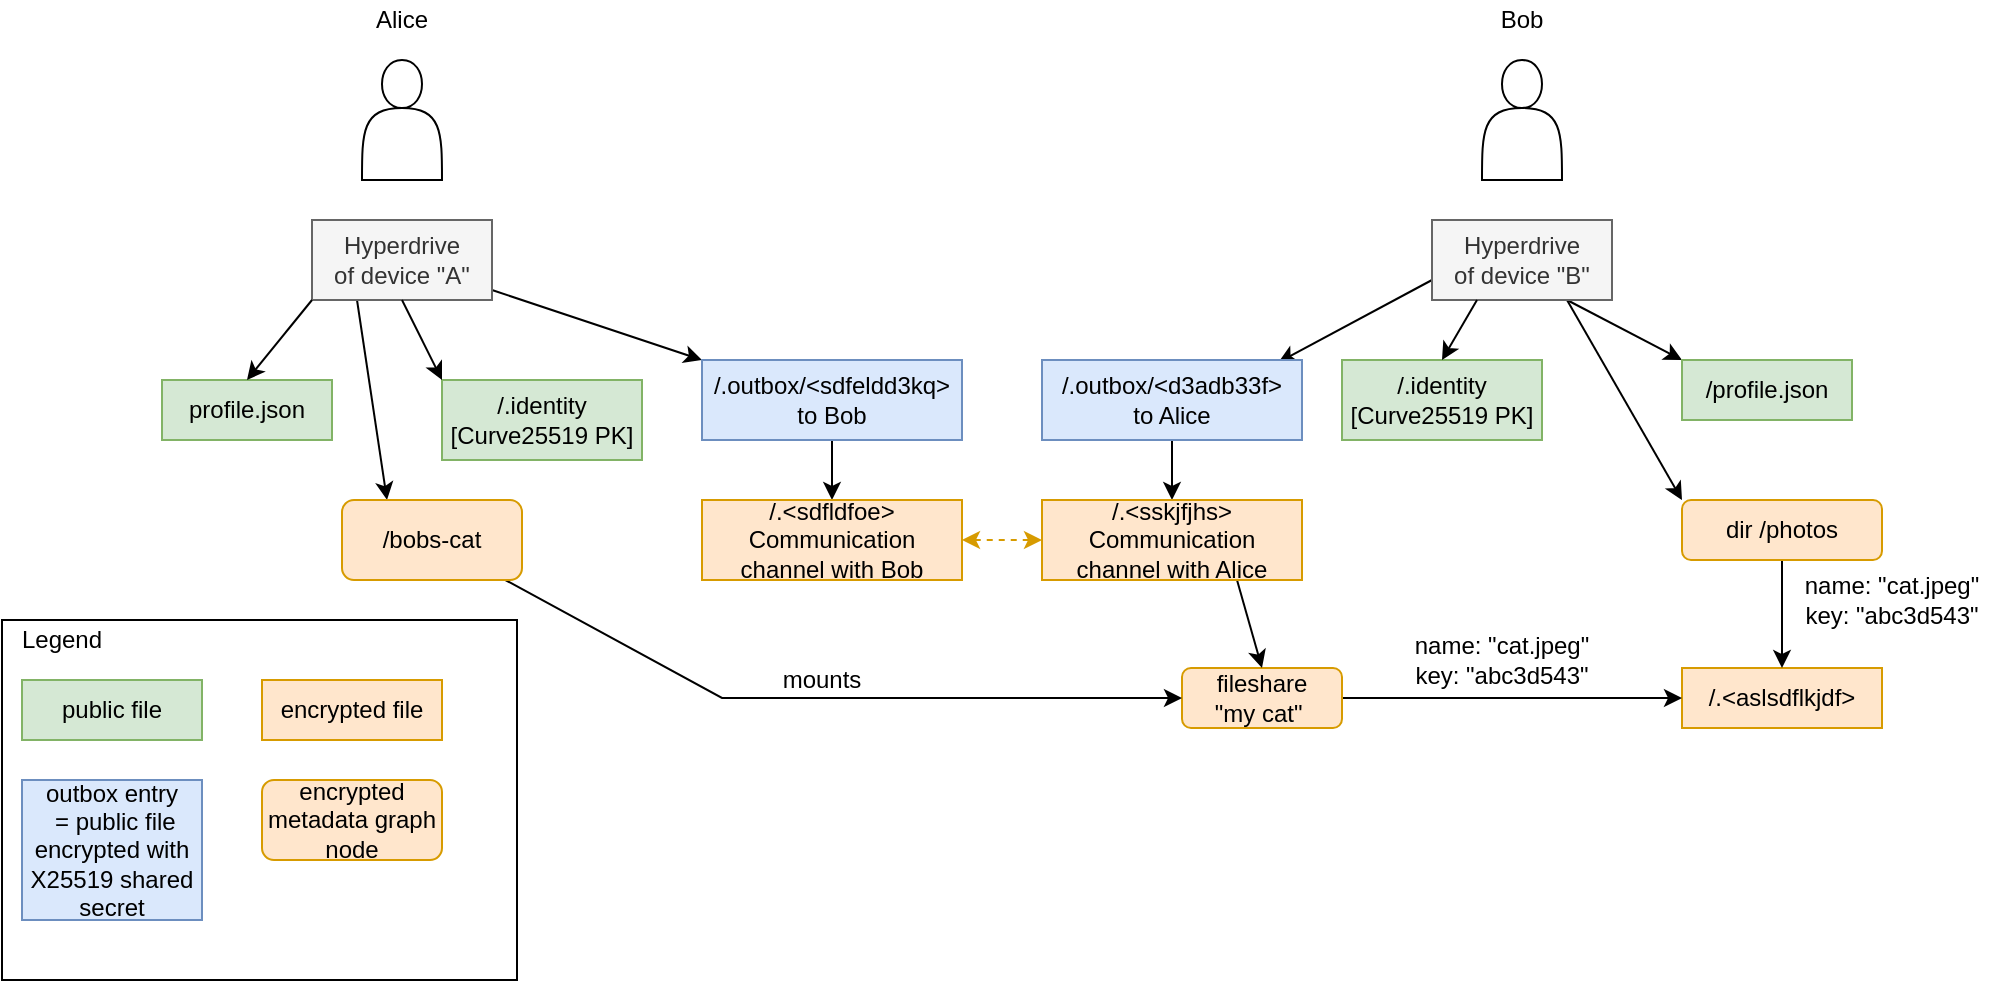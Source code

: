 <mxfile version="13.7.5" type="device"><diagram id="OZSIFJUl3OwpJT14ioWm" name="Seite-1"><mxGraphModel dx="1038" dy="631" grid="1" gridSize="10" guides="1" tooltips="1" connect="1" arrows="1" fold="1" page="1" pageScale="1" pageWidth="1169" pageHeight="827" math="0" shadow="0"><root><mxCell id="0"/><mxCell id="1" parent="0"/><mxCell id="70dGHtcq35cBtsolttb3-1" style="rounded=0;orthogonalLoop=1;jettySize=auto;html=1;entryX=0;entryY=0;entryDx=0;entryDy=0;" edge="1" parent="1" source="_5LX4TDwZvrPPCsUqaEK-6" target="AFYe-lR3u7-6ef5i91NI-43"><mxGeometry relative="1" as="geometry"/></mxCell><mxCell id="70dGHtcq35cBtsolttb3-3" style="edgeStyle=none;rounded=0;orthogonalLoop=1;jettySize=auto;html=1;entryX=0.25;entryY=0;entryDx=0;entryDy=0;exitX=0.25;exitY=1;exitDx=0;exitDy=0;" edge="1" parent="1" source="_5LX4TDwZvrPPCsUqaEK-6" target="70dGHtcq35cBtsolttb3-2"><mxGeometry relative="1" as="geometry"/></mxCell><mxCell id="_5LX4TDwZvrPPCsUqaEK-6" value="Hyperdrive&lt;br&gt;of device &quot;A&quot;" style="rounded=0;whiteSpace=wrap;html=1;fillColor=#f5f5f5;strokeColor=#666666;fontColor=#333333;" parent="1" vertex="1"><mxGeometry x="195" y="160" width="90" height="40" as="geometry"/></mxCell><mxCell id="AFYe-lR3u7-6ef5i91NI-1" value="" style="shape=actor;whiteSpace=wrap;html=1;" parent="1" vertex="1"><mxGeometry x="220" y="80" width="40" height="60" as="geometry"/></mxCell><mxCell id="AFYe-lR3u7-6ef5i91NI-2" value="" style="shape=actor;whiteSpace=wrap;html=1;" parent="1" vertex="1"><mxGeometry x="780" y="80" width="40" height="60" as="geometry"/></mxCell><mxCell id="AFYe-lR3u7-6ef5i91NI-3" value="Alice" style="text;html=1;strokeColor=none;fillColor=none;align=center;verticalAlign=middle;whiteSpace=wrap;rounded=0;" parent="1" vertex="1"><mxGeometry x="220" y="50" width="40" height="20" as="geometry"/></mxCell><mxCell id="AFYe-lR3u7-6ef5i91NI-4" value="Bob" style="text;html=1;strokeColor=none;fillColor=none;align=center;verticalAlign=middle;whiteSpace=wrap;rounded=0;" parent="1" vertex="1"><mxGeometry x="780" y="50" width="40" height="20" as="geometry"/></mxCell><mxCell id="AFYe-lR3u7-6ef5i91NI-8" value="/.identity&lt;br&gt;[Curve25519 PK]" style="rounded=0;whiteSpace=wrap;html=1;fillColor=#d5e8d4;strokeColor=#82b366;" parent="1" vertex="1"><mxGeometry x="260" y="240" width="100" height="40" as="geometry"/></mxCell><mxCell id="AFYe-lR3u7-6ef5i91NI-10" value="" style="endArrow=classic;html=1;exitX=0.5;exitY=1;exitDx=0;exitDy=0;entryX=0;entryY=0;entryDx=0;entryDy=0;" parent="1" source="_5LX4TDwZvrPPCsUqaEK-6" target="AFYe-lR3u7-6ef5i91NI-8" edge="1"><mxGeometry width="50" height="50" relative="1" as="geometry"><mxPoint x="510" y="340" as="sourcePoint"/><mxPoint x="560" y="290" as="targetPoint"/></mxGeometry></mxCell><mxCell id="AFYe-lR3u7-6ef5i91NI-12" value="profile.json" style="rounded=0;whiteSpace=wrap;html=1;fillColor=#d5e8d4;strokeColor=#82b366;" parent="1" vertex="1"><mxGeometry x="120" y="240" width="85" height="30" as="geometry"/></mxCell><mxCell id="AFYe-lR3u7-6ef5i91NI-13" value="" style="endArrow=classic;html=1;entryX=0.5;entryY=0;entryDx=0;entryDy=0;exitX=0;exitY=1;exitDx=0;exitDy=0;" parent="1" source="_5LX4TDwZvrPPCsUqaEK-6" target="AFYe-lR3u7-6ef5i91NI-12" edge="1"><mxGeometry width="50" height="50" relative="1" as="geometry"><mxPoint x="190" y="200" as="sourcePoint"/><mxPoint x="560" y="270" as="targetPoint"/></mxGeometry></mxCell><mxCell id="AFYe-lR3u7-6ef5i91NI-21" style="rounded=0;orthogonalLoop=1;jettySize=auto;html=1;exitX=0;exitY=0.75;exitDx=0;exitDy=0;entryX=0.909;entryY=0.03;entryDx=0;entryDy=0;entryPerimeter=0;" parent="1" source="AFYe-lR3u7-6ef5i91NI-14" target="AFYe-lR3u7-6ef5i91NI-19" edge="1"><mxGeometry relative="1" as="geometry"/></mxCell><mxCell id="AFYe-lR3u7-6ef5i91NI-25" style="edgeStyle=none;rounded=0;orthogonalLoop=1;jettySize=auto;html=1;entryX=0;entryY=0;entryDx=0;entryDy=0;exitX=0.75;exitY=1;exitDx=0;exitDy=0;" parent="1" source="AFYe-lR3u7-6ef5i91NI-14" target="AFYe-lR3u7-6ef5i91NI-18" edge="1"><mxGeometry relative="1" as="geometry"><mxPoint x="820" y="200" as="sourcePoint"/></mxGeometry></mxCell><mxCell id="AFYe-lR3u7-6ef5i91NI-26" style="edgeStyle=none;rounded=0;orthogonalLoop=1;jettySize=auto;html=1;exitX=0.75;exitY=1;exitDx=0;exitDy=0;entryX=0;entryY=0;entryDx=0;entryDy=0;" parent="1" source="AFYe-lR3u7-6ef5i91NI-14" target="AFYe-lR3u7-6ef5i91NI-24" edge="1"><mxGeometry relative="1" as="geometry"/></mxCell><mxCell id="AFYe-lR3u7-6ef5i91NI-14" value="Hyperdrive&lt;br&gt;of device &quot;B&quot;" style="rounded=0;whiteSpace=wrap;html=1;fillColor=#f5f5f5;strokeColor=#666666;fontColor=#333333;" parent="1" vertex="1"><mxGeometry x="755" y="160" width="90" height="40" as="geometry"/></mxCell><mxCell id="AFYe-lR3u7-6ef5i91NI-15" value="/.identity&lt;br&gt;[Curve25519 PK]" style="rounded=0;whiteSpace=wrap;html=1;fillColor=#d5e8d4;strokeColor=#82b366;" parent="1" vertex="1"><mxGeometry x="710" y="230" width="100" height="40" as="geometry"/></mxCell><mxCell id="AFYe-lR3u7-6ef5i91NI-16" value="" style="endArrow=classic;html=1;exitX=0.25;exitY=1;exitDx=0;exitDy=0;entryX=0.5;entryY=0;entryDx=0;entryDy=0;" parent="1" source="AFYe-lR3u7-6ef5i91NI-14" target="AFYe-lR3u7-6ef5i91NI-15" edge="1"><mxGeometry width="50" height="50" relative="1" as="geometry"><mxPoint x="510" y="320" as="sourcePoint"/><mxPoint x="560" y="270" as="targetPoint"/></mxGeometry></mxCell><mxCell id="AFYe-lR3u7-6ef5i91NI-17" value="/.&amp;lt;aslsdflkjdf&amp;gt;" style="rounded=0;whiteSpace=wrap;html=1;fillColor=#ffe6cc;strokeColor=#d79b00;" parent="1" vertex="1"><mxGeometry x="880" y="384" width="100" height="30" as="geometry"/></mxCell><mxCell id="AFYe-lR3u7-6ef5i91NI-18" value="/profile.json" style="rounded=0;whiteSpace=wrap;html=1;fillColor=#d5e8d4;strokeColor=#82b366;" parent="1" vertex="1"><mxGeometry x="880" y="230" width="85" height="30" as="geometry"/></mxCell><mxCell id="AFYe-lR3u7-6ef5i91NI-41" style="edgeStyle=none;rounded=0;orthogonalLoop=1;jettySize=auto;html=1;exitX=0.5;exitY=1;exitDx=0;exitDy=0;entryX=0.5;entryY=0;entryDx=0;entryDy=0;" parent="1" source="AFYe-lR3u7-6ef5i91NI-19" target="AFYe-lR3u7-6ef5i91NI-40" edge="1"><mxGeometry relative="1" as="geometry"/></mxCell><mxCell id="AFYe-lR3u7-6ef5i91NI-19" value="/.outbox/&amp;lt;d3adb33f&amp;gt;&lt;br&gt;to Alice" style="rounded=0;whiteSpace=wrap;html=1;fillColor=#dae8fc;strokeColor=#6c8ebf;" parent="1" vertex="1"><mxGeometry x="560" y="230" width="130" height="40" as="geometry"/></mxCell><mxCell id="AFYe-lR3u7-6ef5i91NI-28" style="edgeStyle=none;rounded=0;orthogonalLoop=1;jettySize=auto;html=1;exitX=1;exitY=0.5;exitDx=0;exitDy=0;entryX=0;entryY=0.5;entryDx=0;entryDy=0;" parent="1" source="AFYe-lR3u7-6ef5i91NI-22" target="AFYe-lR3u7-6ef5i91NI-17" edge="1"><mxGeometry relative="1" as="geometry"/></mxCell><mxCell id="AFYe-lR3u7-6ef5i91NI-22" value="fileshare &lt;br&gt;&quot;my cat&quot;&amp;nbsp;" style="rounded=1;whiteSpace=wrap;html=1;fillColor=#ffe6cc;strokeColor=#d79b00;" parent="1" vertex="1"><mxGeometry x="630" y="384" width="80" height="30" as="geometry"/></mxCell><mxCell id="AFYe-lR3u7-6ef5i91NI-27" style="edgeStyle=none;rounded=0;orthogonalLoop=1;jettySize=auto;html=1;exitX=0.5;exitY=1;exitDx=0;exitDy=0;entryX=0.5;entryY=0;entryDx=0;entryDy=0;" parent="1" source="AFYe-lR3u7-6ef5i91NI-24" target="AFYe-lR3u7-6ef5i91NI-17" edge="1"><mxGeometry relative="1" as="geometry"/></mxCell><mxCell id="AFYe-lR3u7-6ef5i91NI-24" value="dir /photos" style="rounded=1;whiteSpace=wrap;html=1;fillColor=#ffe6cc;strokeColor=#d79b00;" parent="1" vertex="1"><mxGeometry x="880" y="300" width="100" height="30" as="geometry"/></mxCell><mxCell id="AFYe-lR3u7-6ef5i91NI-30" value="name: &quot;cat.jpeg&quot;&lt;br&gt;key: &quot;abc3d543&quot;" style="text;html=1;strokeColor=none;fillColor=none;align=center;verticalAlign=middle;whiteSpace=wrap;rounded=0;" parent="1" vertex="1"><mxGeometry x="930" y="340" width="110" height="20" as="geometry"/></mxCell><mxCell id="AFYe-lR3u7-6ef5i91NI-31" value="name: &quot;cat.jpeg&quot;&lt;br&gt;key: &quot;abc3d543&quot;" style="text;html=1;strokeColor=none;fillColor=none;align=center;verticalAlign=middle;whiteSpace=wrap;rounded=0;" parent="1" vertex="1"><mxGeometry x="735" y="370" width="110" height="20" as="geometry"/></mxCell><mxCell id="AFYe-lR3u7-6ef5i91NI-42" style="edgeStyle=none;rounded=0;orthogonalLoop=1;jettySize=auto;html=1;exitX=0.75;exitY=1;exitDx=0;exitDy=0;entryX=0.5;entryY=0;entryDx=0;entryDy=0;" parent="1" source="AFYe-lR3u7-6ef5i91NI-40" target="AFYe-lR3u7-6ef5i91NI-22" edge="1"><mxGeometry relative="1" as="geometry"/></mxCell><mxCell id="AFYe-lR3u7-6ef5i91NI-40" value="/.&amp;lt;sskjfjhs&amp;gt;&lt;br&gt;Communication channel with Alice" style="rounded=0;whiteSpace=wrap;html=1;fillColor=#ffe6cc;strokeColor=#d79b00;" parent="1" vertex="1"><mxGeometry x="560" y="300" width="130" height="40" as="geometry"/></mxCell><mxCell id="AFYe-lR3u7-6ef5i91NI-47" style="edgeStyle=none;rounded=0;orthogonalLoop=1;jettySize=auto;html=1;exitX=0.5;exitY=1;exitDx=0;exitDy=0;entryX=0.5;entryY=0;entryDx=0;entryDy=0;" parent="1" source="AFYe-lR3u7-6ef5i91NI-43" target="AFYe-lR3u7-6ef5i91NI-45" edge="1"><mxGeometry relative="1" as="geometry"/></mxCell><mxCell id="AFYe-lR3u7-6ef5i91NI-43" value="/.outbox/&amp;lt;sdfeldd3kq&amp;gt;&lt;br&gt;to Bob" style="rounded=0;whiteSpace=wrap;html=1;fillColor=#dae8fc;strokeColor=#6c8ebf;" parent="1" vertex="1"><mxGeometry x="390" y="230" width="130" height="40" as="geometry"/></mxCell><mxCell id="AFYe-lR3u7-6ef5i91NI-45" value="/.&amp;lt;sdfldfoe&amp;gt;&lt;br&gt;Communication channel with Bob" style="rounded=0;whiteSpace=wrap;html=1;fillColor=#ffe6cc;strokeColor=#d79b00;" parent="1" vertex="1"><mxGeometry x="390" y="300" width="130" height="40" as="geometry"/></mxCell><mxCell id="AFYe-lR3u7-6ef5i91NI-46" value="" style="endArrow=classic;startArrow=classic;html=1;exitX=1;exitY=0.5;exitDx=0;exitDy=0;entryX=0;entryY=0.5;entryDx=0;entryDy=0;dashed=1;fillColor=#ffe6cc;strokeColor=#d79b00;" parent="1" source="AFYe-lR3u7-6ef5i91NI-45" target="AFYe-lR3u7-6ef5i91NI-40" edge="1"><mxGeometry width="50" height="50" relative="1" as="geometry"><mxPoint x="510" y="250" as="sourcePoint"/><mxPoint x="560" y="200" as="targetPoint"/></mxGeometry></mxCell><mxCell id="AFYe-lR3u7-6ef5i91NI-50" value="public file" style="rounded=0;whiteSpace=wrap;html=1;fillColor=#d5e8d4;strokeColor=#82b366;" parent="1" vertex="1"><mxGeometry x="50" y="390" width="90" height="30" as="geometry"/></mxCell><mxCell id="AFYe-lR3u7-6ef5i91NI-52" value="encrypted file" style="rounded=0;whiteSpace=wrap;html=1;fillColor=#ffe6cc;strokeColor=#d79b00;" parent="1" vertex="1"><mxGeometry x="170" y="390" width="90" height="30" as="geometry"/></mxCell><mxCell id="AFYe-lR3u7-6ef5i91NI-53" value="encrypted metadata graph node" style="rounded=1;whiteSpace=wrap;html=1;fillColor=#ffe6cc;strokeColor=#d79b00;" parent="1" vertex="1"><mxGeometry x="170" y="440" width="90" height="40" as="geometry"/></mxCell><mxCell id="AFYe-lR3u7-6ef5i91NI-54" value="Legend" style="text;html=1;strokeColor=none;fillColor=none;align=center;verticalAlign=middle;whiteSpace=wrap;rounded=0;" parent="1" vertex="1"><mxGeometry x="50" y="360" width="40" height="20" as="geometry"/></mxCell><mxCell id="AFYe-lR3u7-6ef5i91NI-55" value="outbox entry&lt;br&gt;&amp;nbsp;= public file encrypted with X25519 shared secret" style="rounded=0;whiteSpace=wrap;html=1;fillColor=#dae8fc;strokeColor=#6c8ebf;" parent="1" vertex="1"><mxGeometry x="50" y="440" width="90" height="70" as="geometry"/></mxCell><mxCell id="AFYe-lR3u7-6ef5i91NI-56" value="" style="rounded=0;whiteSpace=wrap;html=1;fillColor=none;" parent="1" vertex="1"><mxGeometry x="40" y="360" width="257.5" height="180" as="geometry"/></mxCell><mxCell id="70dGHtcq35cBtsolttb3-4" style="edgeStyle=none;rounded=0;orthogonalLoop=1;jettySize=auto;html=1;entryX=0;entryY=0.5;entryDx=0;entryDy=0;" edge="1" parent="1" source="70dGHtcq35cBtsolttb3-2" target="AFYe-lR3u7-6ef5i91NI-22"><mxGeometry relative="1" as="geometry"><Array as="points"><mxPoint x="400" y="399"/></Array></mxGeometry></mxCell><mxCell id="70dGHtcq35cBtsolttb3-2" value="/bobs-cat" style="rounded=1;whiteSpace=wrap;html=1;fillColor=#ffe6cc;strokeColor=#d79b00;" vertex="1" parent="1"><mxGeometry x="210" y="300" width="90" height="40" as="geometry"/></mxCell><mxCell id="70dGHtcq35cBtsolttb3-5" value="mounts" style="text;html=1;strokeColor=none;fillColor=none;align=center;verticalAlign=middle;whiteSpace=wrap;rounded=0;" vertex="1" parent="1"><mxGeometry x="430" y="380" width="40" height="20" as="geometry"/></mxCell></root></mxGraphModel></diagram></mxfile>